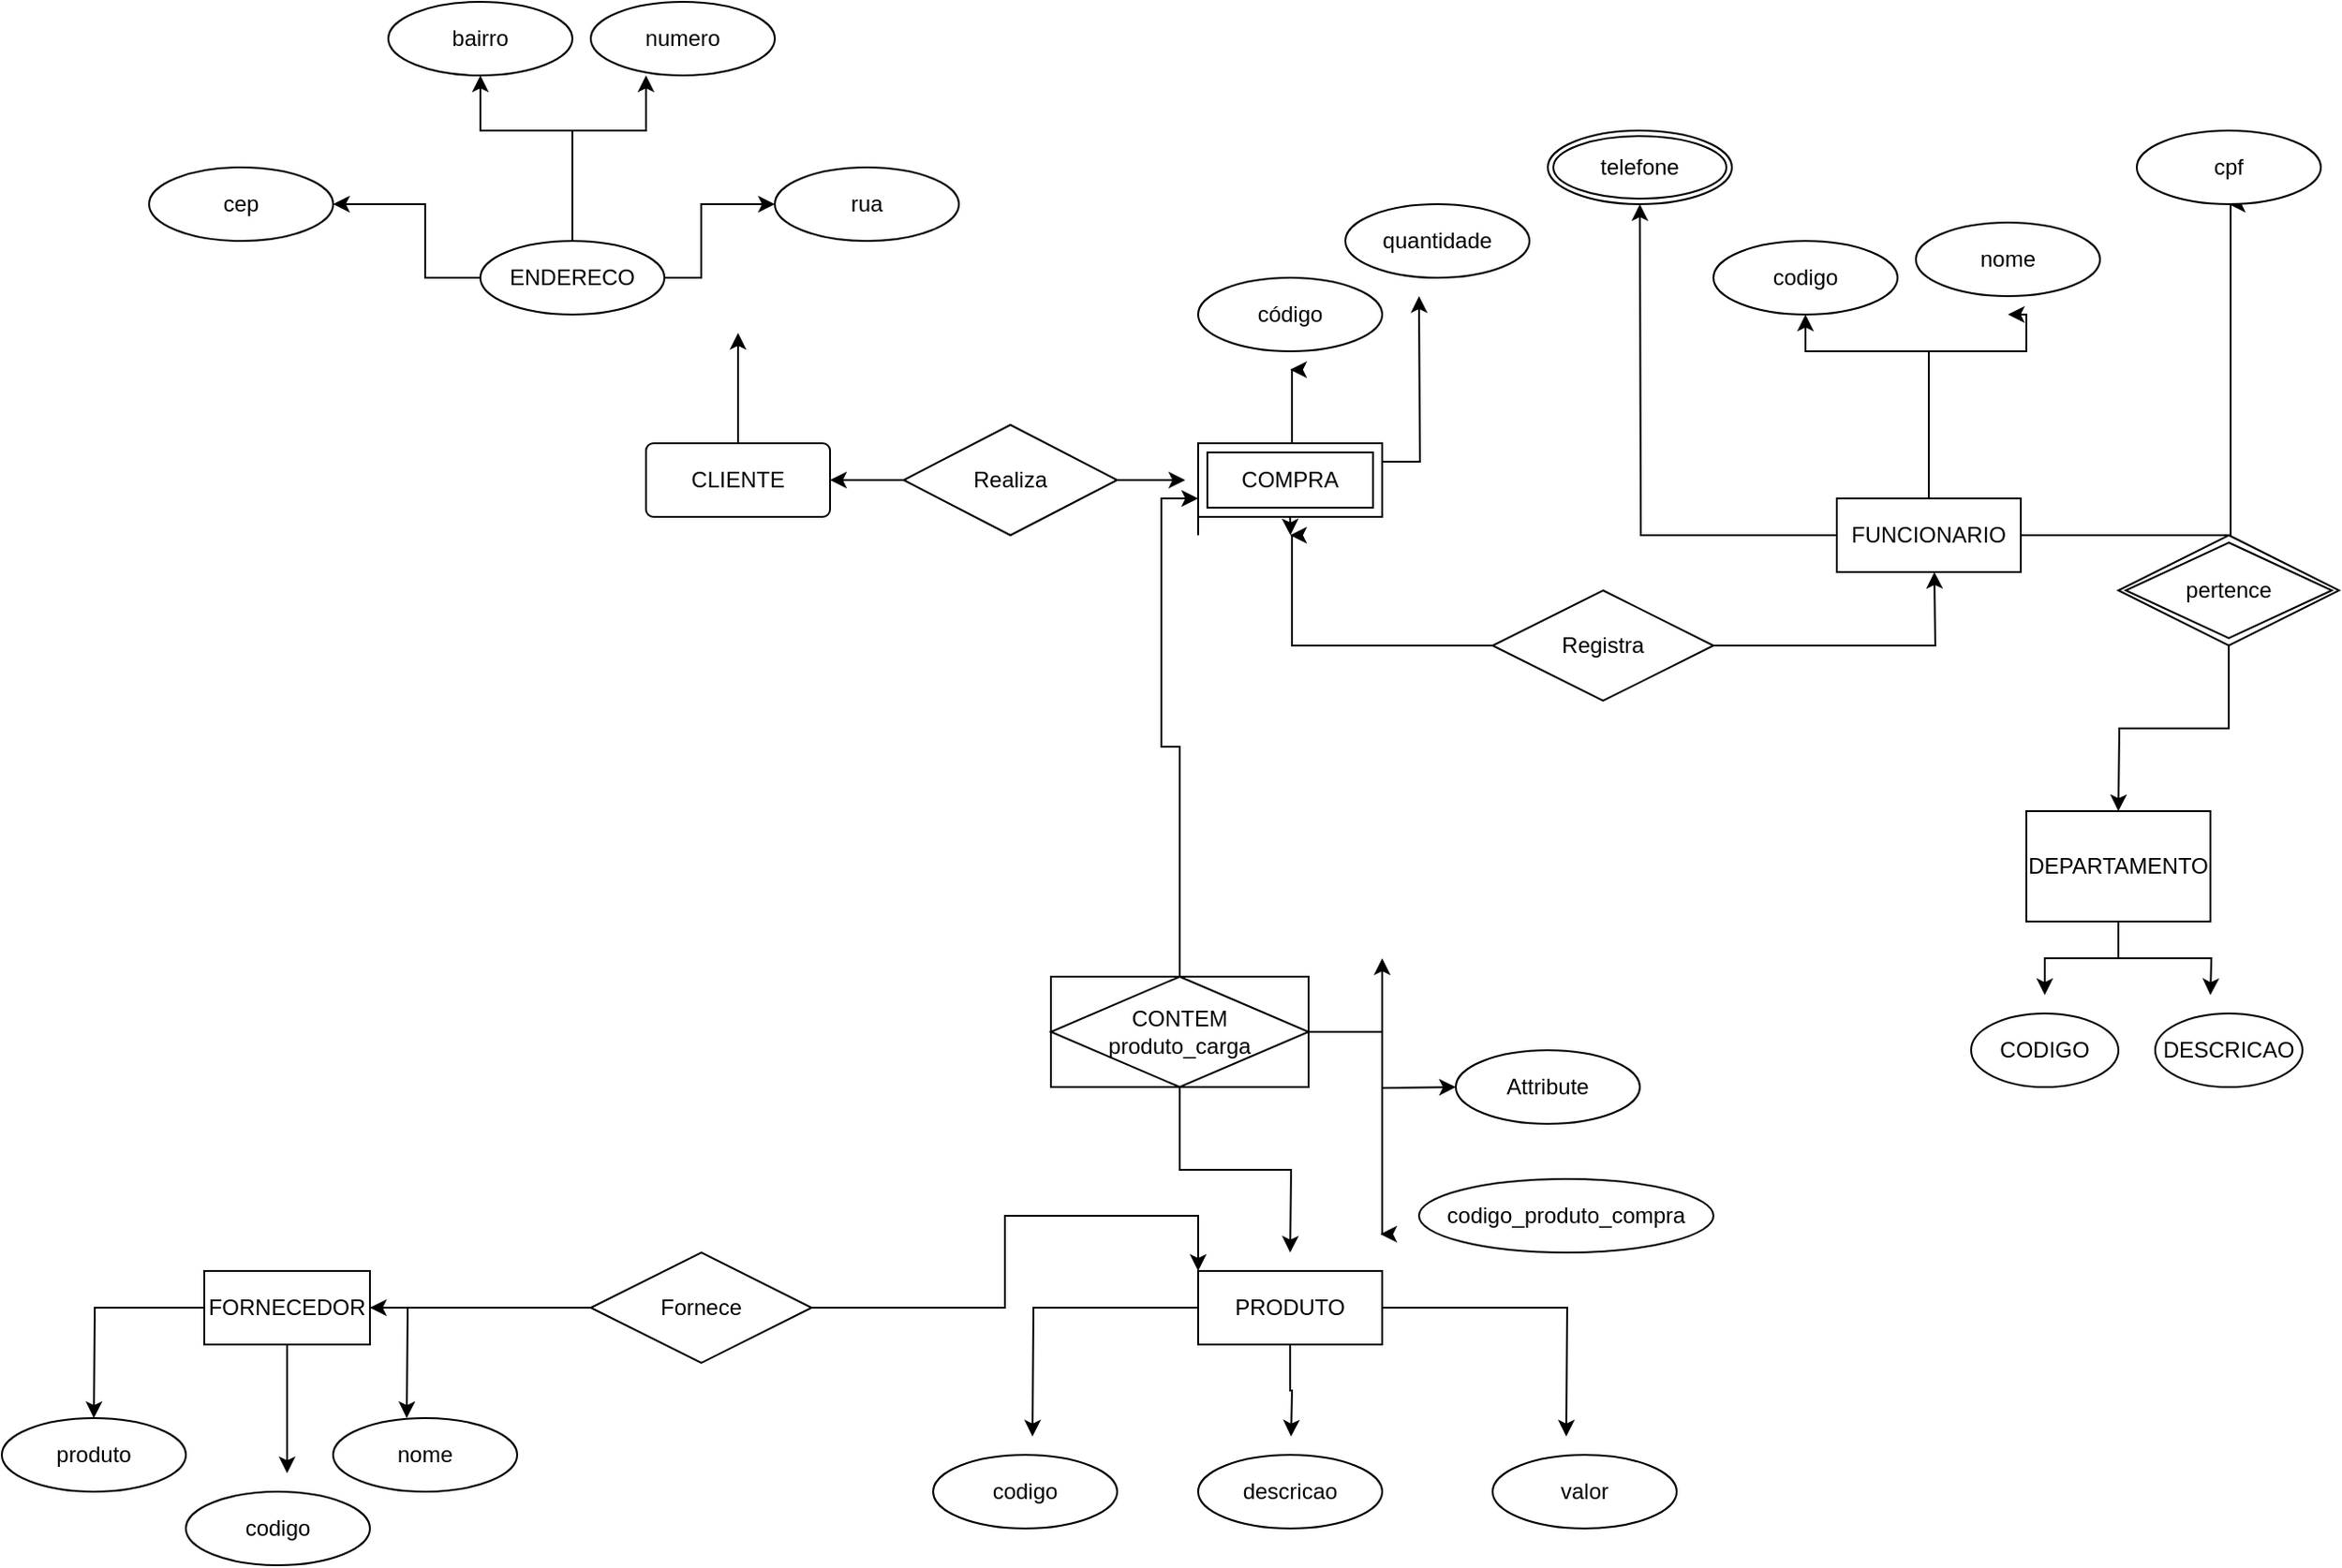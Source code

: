 <mxfile version="24.7.3" type="github">
  <diagram name="Página-1" id="4HfxvYXfkbRbSwaon2g4">
    <mxGraphModel dx="2687" dy="965" grid="1" gridSize="10" guides="1" tooltips="1" connect="1" arrows="1" fold="1" page="1" pageScale="1" pageWidth="827" pageHeight="1169" math="0" shadow="0">
      <root>
        <mxCell id="0" />
        <mxCell id="1" parent="0" />
        <mxCell id="kZOGrgjG-cnkrFuoZDet-75" style="edgeStyle=orthogonalEdgeStyle;rounded=0;orthogonalLoop=1;jettySize=auto;html=1;" edge="1" parent="1" source="kZOGrgjG-cnkrFuoZDet-1">
          <mxGeometry relative="1" as="geometry">
            <mxPoint x="-120.0" y="940" as="targetPoint" />
          </mxGeometry>
        </mxCell>
        <mxCell id="kZOGrgjG-cnkrFuoZDet-76" style="edgeStyle=orthogonalEdgeStyle;rounded=0;orthogonalLoop=1;jettySize=auto;html=1;exitX=1;exitY=0.5;exitDx=0;exitDy=0;" edge="1" parent="1" source="kZOGrgjG-cnkrFuoZDet-1">
          <mxGeometry relative="1" as="geometry">
            <mxPoint x="50.0" y="940" as="targetPoint" />
          </mxGeometry>
        </mxCell>
        <mxCell id="kZOGrgjG-cnkrFuoZDet-77" style="edgeStyle=orthogonalEdgeStyle;rounded=0;orthogonalLoop=1;jettySize=auto;html=1;" edge="1" parent="1" source="kZOGrgjG-cnkrFuoZDet-1">
          <mxGeometry relative="1" as="geometry">
            <mxPoint x="-15" y="970" as="targetPoint" />
          </mxGeometry>
        </mxCell>
        <mxCell id="kZOGrgjG-cnkrFuoZDet-1" value="FORNECEDOR" style="whiteSpace=wrap;html=1;align=center;" vertex="1" parent="1">
          <mxGeometry x="-60" y="860" width="90" height="40" as="geometry" />
        </mxCell>
        <mxCell id="kZOGrgjG-cnkrFuoZDet-12" style="edgeStyle=orthogonalEdgeStyle;rounded=0;orthogonalLoop=1;jettySize=auto;html=1;" edge="1" parent="1" source="kZOGrgjG-cnkrFuoZDet-2">
          <mxGeometry relative="1" as="geometry">
            <mxPoint x="230" y="350" as="targetPoint" />
          </mxGeometry>
        </mxCell>
        <mxCell id="kZOGrgjG-cnkrFuoZDet-2" value="CLIENTE" style="rounded=1;arcSize=10;whiteSpace=wrap;html=1;align=center;" vertex="1" parent="1">
          <mxGeometry x="180" y="410" width="100" height="40" as="geometry" />
        </mxCell>
        <mxCell id="kZOGrgjG-cnkrFuoZDet-6" style="edgeStyle=orthogonalEdgeStyle;rounded=0;orthogonalLoop=1;jettySize=auto;html=1;" edge="1" parent="1" source="kZOGrgjG-cnkrFuoZDet-5">
          <mxGeometry relative="1" as="geometry">
            <mxPoint x="473" y="430" as="targetPoint" />
          </mxGeometry>
        </mxCell>
        <mxCell id="kZOGrgjG-cnkrFuoZDet-7" style="edgeStyle=orthogonalEdgeStyle;rounded=0;orthogonalLoop=1;jettySize=auto;html=1;entryX=1;entryY=0.5;entryDx=0;entryDy=0;" edge="1" parent="1" source="kZOGrgjG-cnkrFuoZDet-5" target="kZOGrgjG-cnkrFuoZDet-2">
          <mxGeometry relative="1" as="geometry">
            <mxPoint x="310" y="430" as="targetPoint" />
          </mxGeometry>
        </mxCell>
        <mxCell id="kZOGrgjG-cnkrFuoZDet-5" value="Realiza" style="shape=rhombus;perimeter=rhombusPerimeter;whiteSpace=wrap;html=1;align=center;" vertex="1" parent="1">
          <mxGeometry x="320" y="400" width="116" height="60" as="geometry" />
        </mxCell>
        <mxCell id="kZOGrgjG-cnkrFuoZDet-10" style="edgeStyle=orthogonalEdgeStyle;rounded=0;orthogonalLoop=1;jettySize=auto;html=1;" edge="1" parent="1">
          <mxGeometry relative="1" as="geometry">
            <mxPoint x="530" y="370" as="targetPoint" />
            <mxPoint x="480" y="460" as="sourcePoint" />
            <Array as="points">
              <mxPoint x="480" y="416" />
              <mxPoint x="531" y="416" />
            </Array>
          </mxGeometry>
        </mxCell>
        <mxCell id="kZOGrgjG-cnkrFuoZDet-36" style="edgeStyle=orthogonalEdgeStyle;rounded=0;orthogonalLoop=1;jettySize=auto;html=1;exitX=1;exitY=0.25;exitDx=0;exitDy=0;" edge="1" parent="1" source="kZOGrgjG-cnkrFuoZDet-9">
          <mxGeometry relative="1" as="geometry">
            <mxPoint x="600" y="330" as="targetPoint" />
          </mxGeometry>
        </mxCell>
        <mxCell id="kZOGrgjG-cnkrFuoZDet-38" style="edgeStyle=orthogonalEdgeStyle;rounded=0;orthogonalLoop=1;jettySize=auto;html=1;exitX=0.5;exitY=1;exitDx=0;exitDy=0;" edge="1" parent="1" source="kZOGrgjG-cnkrFuoZDet-9">
          <mxGeometry relative="1" as="geometry">
            <mxPoint x="530.158" y="460" as="targetPoint" />
          </mxGeometry>
        </mxCell>
        <mxCell id="kZOGrgjG-cnkrFuoZDet-9" value="COMPRA" style="shape=ext;margin=3;double=1;whiteSpace=wrap;html=1;align=center;" vertex="1" parent="1">
          <mxGeometry x="480" y="410" width="100" height="40" as="geometry" />
        </mxCell>
        <mxCell id="kZOGrgjG-cnkrFuoZDet-14" style="edgeStyle=orthogonalEdgeStyle;rounded=0;orthogonalLoop=1;jettySize=auto;html=1;exitX=0;exitY=0.5;exitDx=0;exitDy=0;" edge="1" parent="1">
          <mxGeometry relative="1" as="geometry">
            <mxPoint x="10" y="279.95" as="targetPoint" />
            <mxPoint x="110" y="319.95" as="sourcePoint" />
            <Array as="points">
              <mxPoint x="60" y="319.95" />
              <mxPoint x="60" y="279.95" />
            </Array>
          </mxGeometry>
        </mxCell>
        <mxCell id="kZOGrgjG-cnkrFuoZDet-28" style="edgeStyle=orthogonalEdgeStyle;rounded=0;orthogonalLoop=1;jettySize=auto;html=1;exitX=1;exitY=0.5;exitDx=0;exitDy=0;" edge="1" parent="1" source="kZOGrgjG-cnkrFuoZDet-11">
          <mxGeometry relative="1" as="geometry">
            <mxPoint x="250" y="280" as="targetPoint" />
            <Array as="points">
              <mxPoint x="210" y="320" />
              <mxPoint x="210" y="280" />
            </Array>
          </mxGeometry>
        </mxCell>
        <mxCell id="kZOGrgjG-cnkrFuoZDet-31" style="edgeStyle=orthogonalEdgeStyle;rounded=0;orthogonalLoop=1;jettySize=auto;html=1;" edge="1" parent="1" source="kZOGrgjG-cnkrFuoZDet-11">
          <mxGeometry relative="1" as="geometry">
            <mxPoint x="90" y="210" as="targetPoint" />
            <Array as="points">
              <mxPoint x="140" y="240" />
            </Array>
          </mxGeometry>
        </mxCell>
        <mxCell id="kZOGrgjG-cnkrFuoZDet-32" style="edgeStyle=orthogonalEdgeStyle;rounded=0;orthogonalLoop=1;jettySize=auto;html=1;" edge="1" parent="1" source="kZOGrgjG-cnkrFuoZDet-11">
          <mxGeometry relative="1" as="geometry">
            <mxPoint x="180" y="210" as="targetPoint" />
            <Array as="points">
              <mxPoint x="140" y="240" />
              <mxPoint x="180" y="240" />
            </Array>
          </mxGeometry>
        </mxCell>
        <mxCell id="kZOGrgjG-cnkrFuoZDet-11" value="ENDERECO" style="ellipse;whiteSpace=wrap;html=1;align=center;" vertex="1" parent="1">
          <mxGeometry x="90" y="300" width="100" height="40" as="geometry" />
        </mxCell>
        <mxCell id="kZOGrgjG-cnkrFuoZDet-15" value="cep" style="ellipse;whiteSpace=wrap;html=1;align=center;" vertex="1" parent="1">
          <mxGeometry x="-90" y="260" width="100" height="40" as="geometry" />
        </mxCell>
        <mxCell id="kZOGrgjG-cnkrFuoZDet-25" value="código" style="ellipse;whiteSpace=wrap;html=1;align=center;" vertex="1" parent="1">
          <mxGeometry x="480" y="320" width="100" height="40" as="geometry" />
        </mxCell>
        <mxCell id="kZOGrgjG-cnkrFuoZDet-30" value="rua" style="ellipse;whiteSpace=wrap;html=1;align=center;" vertex="1" parent="1">
          <mxGeometry x="250" y="260" width="100" height="40" as="geometry" />
        </mxCell>
        <mxCell id="kZOGrgjG-cnkrFuoZDet-33" value="bairro" style="ellipse;whiteSpace=wrap;html=1;align=center;" vertex="1" parent="1">
          <mxGeometry x="40" y="170" width="100" height="40" as="geometry" />
        </mxCell>
        <mxCell id="kZOGrgjG-cnkrFuoZDet-34" value="numero" style="ellipse;whiteSpace=wrap;html=1;align=center;" vertex="1" parent="1">
          <mxGeometry x="150" y="170" width="100" height="40" as="geometry" />
        </mxCell>
        <mxCell id="kZOGrgjG-cnkrFuoZDet-35" value="quantidade" style="ellipse;whiteSpace=wrap;html=1;align=center;" vertex="1" parent="1">
          <mxGeometry x="560" y="280" width="100" height="40" as="geometry" />
        </mxCell>
        <mxCell id="kZOGrgjG-cnkrFuoZDet-40" style="edgeStyle=orthogonalEdgeStyle;rounded=0;orthogonalLoop=1;jettySize=auto;html=1;" edge="1" parent="1" source="kZOGrgjG-cnkrFuoZDet-39">
          <mxGeometry relative="1" as="geometry">
            <mxPoint x="530" y="460" as="targetPoint" />
            <Array as="points">
              <mxPoint x="531" y="520" />
              <mxPoint x="531" y="460" />
            </Array>
          </mxGeometry>
        </mxCell>
        <mxCell id="kZOGrgjG-cnkrFuoZDet-41" style="edgeStyle=orthogonalEdgeStyle;rounded=0;orthogonalLoop=1;jettySize=auto;html=1;" edge="1" parent="1" source="kZOGrgjG-cnkrFuoZDet-39">
          <mxGeometry relative="1" as="geometry">
            <mxPoint x="880" y="480" as="targetPoint" />
          </mxGeometry>
        </mxCell>
        <mxCell id="kZOGrgjG-cnkrFuoZDet-39" value="Registra" style="shape=rhombus;perimeter=rhombusPerimeter;whiteSpace=wrap;html=1;align=center;" vertex="1" parent="1">
          <mxGeometry x="640" y="490" width="120" height="60" as="geometry" />
        </mxCell>
        <mxCell id="kZOGrgjG-cnkrFuoZDet-43" style="edgeStyle=orthogonalEdgeStyle;rounded=0;orthogonalLoop=1;jettySize=auto;html=1;" edge="1" parent="1" source="kZOGrgjG-cnkrFuoZDet-42">
          <mxGeometry relative="1" as="geometry">
            <mxPoint x="720.0" y="280" as="targetPoint" />
          </mxGeometry>
        </mxCell>
        <mxCell id="kZOGrgjG-cnkrFuoZDet-54" style="edgeStyle=orthogonalEdgeStyle;rounded=0;orthogonalLoop=1;jettySize=auto;html=1;" edge="1" parent="1" source="kZOGrgjG-cnkrFuoZDet-42">
          <mxGeometry relative="1" as="geometry">
            <mxPoint x="810" y="340" as="targetPoint" />
            <Array as="points">
              <mxPoint x="877" y="360" />
              <mxPoint x="810" y="360" />
              <mxPoint x="810" y="340" />
            </Array>
          </mxGeometry>
        </mxCell>
        <mxCell id="kZOGrgjG-cnkrFuoZDet-55" style="edgeStyle=orthogonalEdgeStyle;rounded=0;orthogonalLoop=1;jettySize=auto;html=1;" edge="1" parent="1" source="kZOGrgjG-cnkrFuoZDet-42">
          <mxGeometry relative="1" as="geometry">
            <mxPoint x="920" y="340" as="targetPoint" />
            <Array as="points">
              <mxPoint x="877" y="360" />
              <mxPoint x="930" y="360" />
              <mxPoint x="930" y="340" />
            </Array>
          </mxGeometry>
        </mxCell>
        <mxCell id="kZOGrgjG-cnkrFuoZDet-58" style="edgeStyle=orthogonalEdgeStyle;rounded=0;orthogonalLoop=1;jettySize=auto;html=1;exitX=1;exitY=0.5;exitDx=0;exitDy=0;" edge="1" parent="1" source="kZOGrgjG-cnkrFuoZDet-42">
          <mxGeometry relative="1" as="geometry">
            <mxPoint x="1040" y="280" as="targetPoint" />
            <Array as="points">
              <mxPoint x="1041" y="460" />
              <mxPoint x="1041" y="280" />
            </Array>
          </mxGeometry>
        </mxCell>
        <mxCell id="kZOGrgjG-cnkrFuoZDet-42" value="FUNCIONARIO" style="whiteSpace=wrap;html=1;align=center;" vertex="1" parent="1">
          <mxGeometry x="827" y="440" width="100" height="40" as="geometry" />
        </mxCell>
        <mxCell id="kZOGrgjG-cnkrFuoZDet-44" value="telefone" style="ellipse;shape=doubleEllipse;margin=3;whiteSpace=wrap;html=1;align=center;" vertex="1" parent="1">
          <mxGeometry x="670" y="240" width="100" height="40" as="geometry" />
        </mxCell>
        <mxCell id="kZOGrgjG-cnkrFuoZDet-48" value="nome" style="ellipse;whiteSpace=wrap;html=1;align=center;" vertex="1" parent="1">
          <mxGeometry x="870" y="290" width="100" height="40" as="geometry" />
        </mxCell>
        <mxCell id="kZOGrgjG-cnkrFuoZDet-52" value="cpf" style="ellipse;whiteSpace=wrap;html=1;align=center;" vertex="1" parent="1">
          <mxGeometry x="990" y="240" width="100" height="40" as="geometry" />
        </mxCell>
        <mxCell id="kZOGrgjG-cnkrFuoZDet-57" value="codigo" style="ellipse;whiteSpace=wrap;html=1;align=center;" vertex="1" parent="1">
          <mxGeometry x="760" y="300" width="100" height="40" as="geometry" />
        </mxCell>
        <mxCell id="kZOGrgjG-cnkrFuoZDet-62" style="edgeStyle=orthogonalEdgeStyle;rounded=0;orthogonalLoop=1;jettySize=auto;html=1;" edge="1" parent="1" source="kZOGrgjG-cnkrFuoZDet-61">
          <mxGeometry relative="1" as="geometry">
            <mxPoint x="530.0" y="850" as="targetPoint" />
          </mxGeometry>
        </mxCell>
        <mxCell id="kZOGrgjG-cnkrFuoZDet-81" style="edgeStyle=orthogonalEdgeStyle;rounded=0;orthogonalLoop=1;jettySize=auto;html=1;entryX=0;entryY=0.75;entryDx=0;entryDy=0;" edge="1" parent="1" source="kZOGrgjG-cnkrFuoZDet-61" target="kZOGrgjG-cnkrFuoZDet-9">
          <mxGeometry relative="1" as="geometry" />
        </mxCell>
        <mxCell id="kZOGrgjG-cnkrFuoZDet-85" style="edgeStyle=orthogonalEdgeStyle;rounded=0;orthogonalLoop=1;jettySize=auto;html=1;" edge="1" parent="1" source="kZOGrgjG-cnkrFuoZDet-61">
          <mxGeometry relative="1" as="geometry">
            <mxPoint x="580" y="690" as="targetPoint" />
            <Array as="points">
              <mxPoint x="580" y="730" />
            </Array>
          </mxGeometry>
        </mxCell>
        <mxCell id="kZOGrgjG-cnkrFuoZDet-86" style="edgeStyle=orthogonalEdgeStyle;rounded=0;orthogonalLoop=1;jettySize=auto;html=1;exitX=1;exitY=0.5;exitDx=0;exitDy=0;" edge="1" parent="1" source="kZOGrgjG-cnkrFuoZDet-61">
          <mxGeometry relative="1" as="geometry">
            <mxPoint x="620.0" y="760" as="targetPoint" />
          </mxGeometry>
        </mxCell>
        <mxCell id="kZOGrgjG-cnkrFuoZDet-87" style="edgeStyle=orthogonalEdgeStyle;rounded=0;orthogonalLoop=1;jettySize=auto;html=1;exitX=1;exitY=0.5;exitDx=0;exitDy=0;" edge="1" parent="1">
          <mxGeometry relative="1" as="geometry">
            <mxPoint x="579" y="840" as="targetPoint" />
            <mxPoint x="529.0" y="730" as="sourcePoint" />
            <Array as="points">
              <mxPoint x="580" y="730" />
              <mxPoint x="580" y="840" />
            </Array>
          </mxGeometry>
        </mxCell>
        <mxCell id="kZOGrgjG-cnkrFuoZDet-61" value="CONTEM&lt;div&gt;produto_carga&lt;/div&gt;" style="shape=associativeEntity;whiteSpace=wrap;html=1;align=center;" vertex="1" parent="1">
          <mxGeometry x="400" y="700" width="140" height="60" as="geometry" />
        </mxCell>
        <mxCell id="kZOGrgjG-cnkrFuoZDet-67" style="edgeStyle=orthogonalEdgeStyle;rounded=0;orthogonalLoop=1;jettySize=auto;html=1;exitX=0.5;exitY=1;exitDx=0;exitDy=0;" edge="1" parent="1" source="kZOGrgjG-cnkrFuoZDet-63">
          <mxGeometry relative="1" as="geometry">
            <mxPoint x="530.5" y="950" as="targetPoint" />
          </mxGeometry>
        </mxCell>
        <mxCell id="kZOGrgjG-cnkrFuoZDet-68" style="edgeStyle=orthogonalEdgeStyle;rounded=0;orthogonalLoop=1;jettySize=auto;html=1;" edge="1" parent="1" source="kZOGrgjG-cnkrFuoZDet-63">
          <mxGeometry relative="1" as="geometry">
            <mxPoint x="390.0" y="950" as="targetPoint" />
          </mxGeometry>
        </mxCell>
        <mxCell id="kZOGrgjG-cnkrFuoZDet-69" style="edgeStyle=orthogonalEdgeStyle;rounded=0;orthogonalLoop=1;jettySize=auto;html=1;exitX=1;exitY=0.5;exitDx=0;exitDy=0;" edge="1" parent="1" source="kZOGrgjG-cnkrFuoZDet-63">
          <mxGeometry relative="1" as="geometry">
            <mxPoint x="680.0" y="950" as="targetPoint" />
          </mxGeometry>
        </mxCell>
        <mxCell id="kZOGrgjG-cnkrFuoZDet-63" value="PRODUTO" style="whiteSpace=wrap;html=1;align=center;" vertex="1" parent="1">
          <mxGeometry x="480" y="860" width="100" height="40" as="geometry" />
        </mxCell>
        <mxCell id="kZOGrgjG-cnkrFuoZDet-64" value="codigo" style="ellipse;whiteSpace=wrap;html=1;align=center;" vertex="1" parent="1">
          <mxGeometry x="336" y="960" width="100" height="40" as="geometry" />
        </mxCell>
        <mxCell id="kZOGrgjG-cnkrFuoZDet-65" value="descricao" style="ellipse;whiteSpace=wrap;html=1;align=center;" vertex="1" parent="1">
          <mxGeometry x="480" y="960" width="100" height="40" as="geometry" />
        </mxCell>
        <mxCell id="kZOGrgjG-cnkrFuoZDet-66" value="valor" style="ellipse;whiteSpace=wrap;html=1;align=center;" vertex="1" parent="1">
          <mxGeometry x="640" y="960" width="100" height="40" as="geometry" />
        </mxCell>
        <mxCell id="kZOGrgjG-cnkrFuoZDet-70" style="edgeStyle=orthogonalEdgeStyle;rounded=0;orthogonalLoop=1;jettySize=auto;html=1;exitX=0.5;exitY=1;exitDx=0;exitDy=0;" edge="1" parent="1" source="kZOGrgjG-cnkrFuoZDet-65" target="kZOGrgjG-cnkrFuoZDet-65">
          <mxGeometry relative="1" as="geometry" />
        </mxCell>
        <mxCell id="kZOGrgjG-cnkrFuoZDet-72" style="edgeStyle=orthogonalEdgeStyle;rounded=0;orthogonalLoop=1;jettySize=auto;html=1;exitX=1;exitY=0.5;exitDx=0;exitDy=0;entryX=0;entryY=0;entryDx=0;entryDy=0;" edge="1" parent="1" source="kZOGrgjG-cnkrFuoZDet-71" target="kZOGrgjG-cnkrFuoZDet-63">
          <mxGeometry relative="1" as="geometry" />
        </mxCell>
        <mxCell id="kZOGrgjG-cnkrFuoZDet-73" style="edgeStyle=orthogonalEdgeStyle;rounded=0;orthogonalLoop=1;jettySize=auto;html=1;" edge="1" parent="1" source="kZOGrgjG-cnkrFuoZDet-71">
          <mxGeometry relative="1" as="geometry">
            <mxPoint x="30" y="880" as="targetPoint" />
          </mxGeometry>
        </mxCell>
        <mxCell id="kZOGrgjG-cnkrFuoZDet-71" value="Fornece" style="shape=rhombus;perimeter=rhombusPerimeter;whiteSpace=wrap;html=1;align=center;" vertex="1" parent="1">
          <mxGeometry x="150" y="850" width="120" height="60" as="geometry" />
        </mxCell>
        <mxCell id="kZOGrgjG-cnkrFuoZDet-78" value="produto" style="ellipse;whiteSpace=wrap;html=1;align=center;" vertex="1" parent="1">
          <mxGeometry x="-170" y="940" width="100" height="40" as="geometry" />
        </mxCell>
        <mxCell id="kZOGrgjG-cnkrFuoZDet-79" value="codigo" style="ellipse;whiteSpace=wrap;html=1;align=center;" vertex="1" parent="1">
          <mxGeometry x="-70" y="980" width="100" height="40" as="geometry" />
        </mxCell>
        <mxCell id="kZOGrgjG-cnkrFuoZDet-80" value="nome" style="ellipse;whiteSpace=wrap;html=1;align=center;" vertex="1" parent="1">
          <mxGeometry x="10" y="940" width="100" height="40" as="geometry" />
        </mxCell>
        <mxCell id="kZOGrgjG-cnkrFuoZDet-88" value="DESCRICAO" style="ellipse;whiteSpace=wrap;html=1;align=center;" vertex="1" parent="1">
          <mxGeometry x="1000" y="720" width="80" height="40" as="geometry" />
        </mxCell>
        <mxCell id="kZOGrgjG-cnkrFuoZDet-89" value="Attribute" style="ellipse;whiteSpace=wrap;html=1;align=center;" vertex="1" parent="1">
          <mxGeometry x="620" y="740" width="100" height="40" as="geometry" />
        </mxCell>
        <mxCell id="kZOGrgjG-cnkrFuoZDet-90" value="codigo_produto_compra" style="ellipse;whiteSpace=wrap;html=1;align=center;" vertex="1" parent="1">
          <mxGeometry x="600" y="810" width="160" height="40" as="geometry" />
        </mxCell>
        <mxCell id="kZOGrgjG-cnkrFuoZDet-93" style="edgeStyle=orthogonalEdgeStyle;rounded=0;orthogonalLoop=1;jettySize=auto;html=1;" edge="1" parent="1" source="kZOGrgjG-cnkrFuoZDet-92">
          <mxGeometry relative="1" as="geometry">
            <mxPoint x="980" y="610" as="targetPoint" />
          </mxGeometry>
        </mxCell>
        <mxCell id="kZOGrgjG-cnkrFuoZDet-92" value="pertence" style="shape=rhombus;double=1;perimeter=rhombusPerimeter;whiteSpace=wrap;html=1;align=center;" vertex="1" parent="1">
          <mxGeometry x="980" y="460" width="120" height="60" as="geometry" />
        </mxCell>
        <mxCell id="kZOGrgjG-cnkrFuoZDet-96" style="edgeStyle=orthogonalEdgeStyle;rounded=0;orthogonalLoop=1;jettySize=auto;html=1;" edge="1" parent="1" source="kZOGrgjG-cnkrFuoZDet-94">
          <mxGeometry relative="1" as="geometry">
            <mxPoint x="940" y="710" as="targetPoint" />
            <Array as="points">
              <mxPoint x="980" y="690" />
              <mxPoint x="940" y="690" />
            </Array>
          </mxGeometry>
        </mxCell>
        <mxCell id="kZOGrgjG-cnkrFuoZDet-97" style="edgeStyle=orthogonalEdgeStyle;rounded=0;orthogonalLoop=1;jettySize=auto;html=1;exitX=0.5;exitY=1;exitDx=0;exitDy=0;" edge="1" parent="1" source="kZOGrgjG-cnkrFuoZDet-94">
          <mxGeometry relative="1" as="geometry">
            <mxPoint x="1030" y="710" as="targetPoint" />
          </mxGeometry>
        </mxCell>
        <mxCell id="kZOGrgjG-cnkrFuoZDet-94" value="DEPARTAMENTO" style="whiteSpace=wrap;html=1;align=center;" vertex="1" parent="1">
          <mxGeometry x="930" y="610" width="100" height="60" as="geometry" />
        </mxCell>
        <mxCell id="kZOGrgjG-cnkrFuoZDet-98" value="CODIGO" style="ellipse;whiteSpace=wrap;html=1;align=center;" vertex="1" parent="1">
          <mxGeometry x="900" y="720" width="80" height="40" as="geometry" />
        </mxCell>
      </root>
    </mxGraphModel>
  </diagram>
</mxfile>

